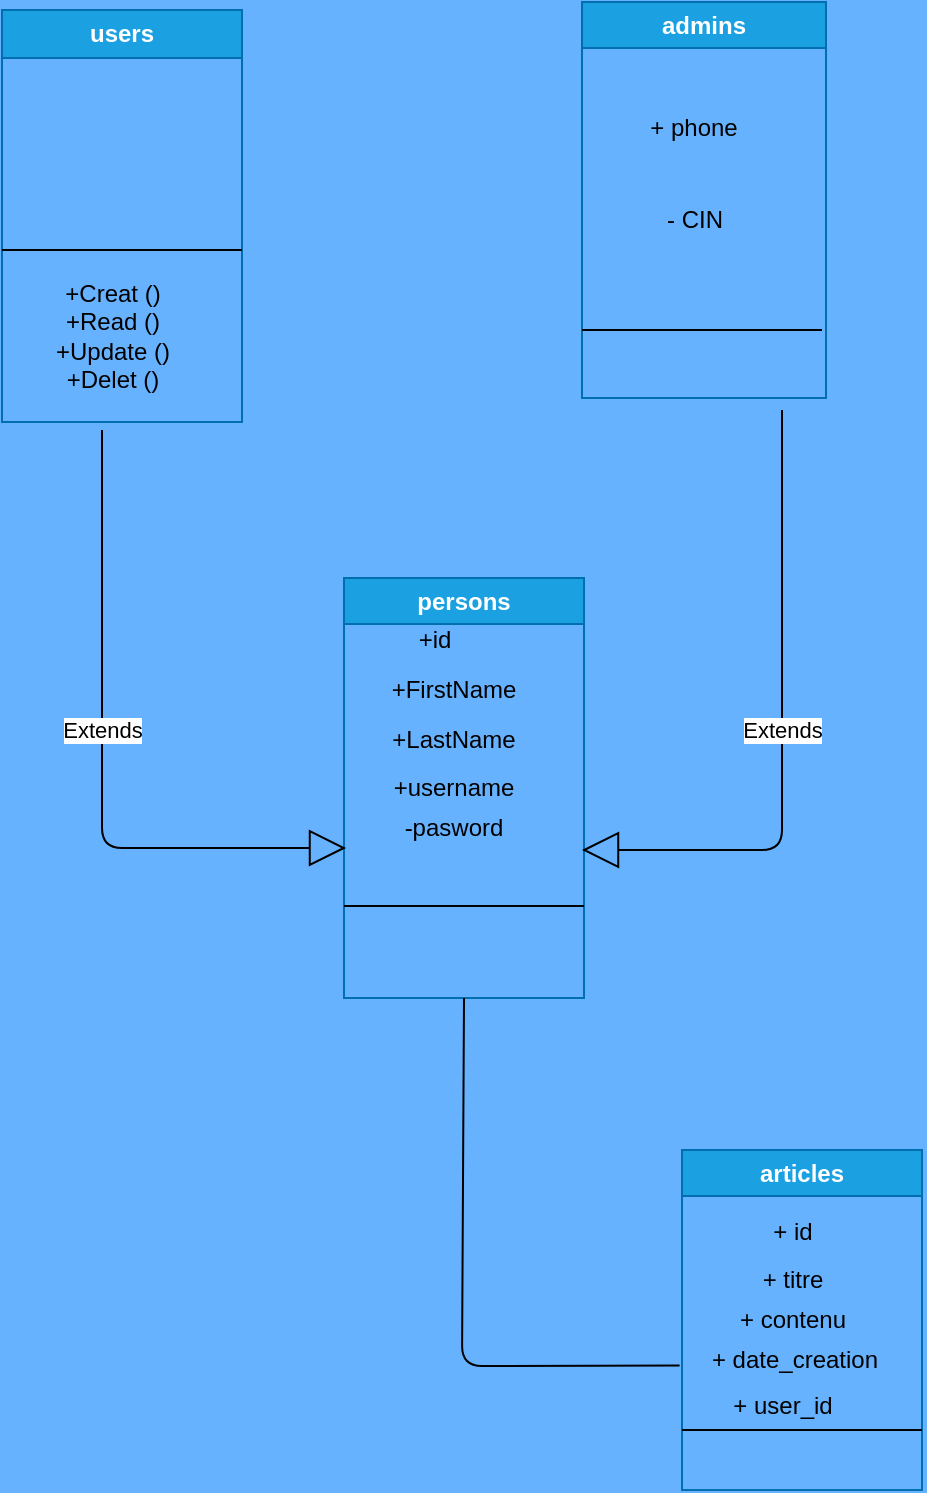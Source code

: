 <mxfile>
    <diagram id="nZVyrWUcl1V80BqenG2O" name="Page-1">
        <mxGraphModel dx="1061" dy="902" grid="0" gridSize="10" guides="1" tooltips="1" connect="1" arrows="1" fold="1" page="0" pageScale="1" pageWidth="850" pageHeight="1100" background="#66B2FF" math="0" shadow="0">
            <root>
                <mxCell id="0"/>
                <mxCell id="1" parent="0"/>
                <mxCell id="3" value="users" style="swimlane;whiteSpace=wrap;html=1;startSize=24;fillColor=#1ba1e2;fontColor=#ffffff;strokeColor=#006EAF;" parent="1" vertex="1">
                    <mxGeometry x="-60" y="-16" width="120" height="206" as="geometry"/>
                </mxCell>
                <mxCell id="4" value="" style="endArrow=none;html=1;" parent="3" edge="1">
                    <mxGeometry width="50" height="50" relative="1" as="geometry">
                        <mxPoint y="120" as="sourcePoint"/>
                        <mxPoint x="120" y="120" as="targetPoint"/>
                    </mxGeometry>
                </mxCell>
                <mxCell id="5" value="+Creat ()&lt;br&gt;+Read ()&lt;br&gt;+Update ()&lt;br&gt;+Delet ()" style="text;html=1;align=center;verticalAlign=middle;resizable=0;points=[];autosize=1;strokeColor=none;fillColor=none;" parent="3" vertex="1">
                    <mxGeometry x="15" y="128" width="80" height="70" as="geometry"/>
                </mxCell>
                <mxCell id="6" value="admins" style="swimlane;whiteSpace=wrap;html=1;fillColor=#1ba1e2;fontColor=#ffffff;strokeColor=#006EAF;" parent="1" vertex="1">
                    <mxGeometry x="230" y="-20" width="122" height="198" as="geometry"/>
                </mxCell>
                <mxCell id="7" value="&lt;div style=&quot;direction: rtl;&quot;&gt;&lt;span style=&quot;background-color: initial;&quot;&gt;phone +&lt;/span&gt;&lt;/div&gt;" style="text;html=1;strokeColor=none;fillColor=none;align=center;verticalAlign=middle;whiteSpace=wrap;rounded=0;" parent="6" vertex="1">
                    <mxGeometry x="26" y="48" width="60" height="30" as="geometry"/>
                </mxCell>
                <mxCell id="8" value="- CIN" style="text;html=1;align=center;verticalAlign=middle;resizable=0;points=[];autosize=1;strokeColor=none;fillColor=none;" parent="6" vertex="1">
                    <mxGeometry x="31" y="94" width="50" height="30" as="geometry"/>
                </mxCell>
                <mxCell id="9" value="" style="endArrow=none;html=1;" parent="1" edge="1">
                    <mxGeometry width="50" height="50" relative="1" as="geometry">
                        <mxPoint x="230" y="144" as="sourcePoint"/>
                        <mxPoint x="350" y="144" as="targetPoint"/>
                    </mxGeometry>
                </mxCell>
                <mxCell id="10" value="persons" style="swimlane;whiteSpace=wrap;html=1;fillColor=#1ba1e2;fontColor=#ffffff;strokeColor=#006EAF;" parent="1" vertex="1">
                    <mxGeometry x="111" y="268" width="120" height="210" as="geometry"/>
                </mxCell>
                <mxCell id="11" value="+id" style="text;html=1;align=center;verticalAlign=middle;resizable=0;points=[];autosize=1;strokeColor=none;fillColor=none;" parent="10" vertex="1">
                    <mxGeometry x="25" y="16" width="40" height="30" as="geometry"/>
                </mxCell>
                <mxCell id="12" value="&lt;span style=&quot;&quot;&gt;+FirstName&lt;/span&gt;" style="text;html=1;strokeColor=none;fillColor=none;align=center;verticalAlign=middle;whiteSpace=wrap;rounded=0;" parent="10" vertex="1">
                    <mxGeometry x="25" y="41" width="60" height="30" as="geometry"/>
                </mxCell>
                <mxCell id="13" value="&lt;span style=&quot;&quot;&gt;+LastName&lt;/span&gt;" style="text;html=1;strokeColor=none;fillColor=none;align=center;verticalAlign=middle;whiteSpace=wrap;rounded=0;" parent="10" vertex="1">
                    <mxGeometry x="25" y="66" width="60" height="30" as="geometry"/>
                </mxCell>
                <mxCell id="14" value="&lt;span style=&quot;&quot;&gt;+username&lt;/span&gt;" style="text;html=1;strokeColor=none;fillColor=none;align=center;verticalAlign=middle;whiteSpace=wrap;rounded=0;" parent="10" vertex="1">
                    <mxGeometry x="25" y="90" width="60" height="30" as="geometry"/>
                </mxCell>
                <mxCell id="15" value="&lt;span style=&quot;&quot;&gt;-pasword&lt;/span&gt;" style="text;html=1;strokeColor=none;fillColor=none;align=center;verticalAlign=middle;whiteSpace=wrap;rounded=0;" parent="10" vertex="1">
                    <mxGeometry x="25" y="110" width="60" height="30" as="geometry"/>
                </mxCell>
                <mxCell id="16" value="" style="endArrow=none;html=1;" parent="1" edge="1">
                    <mxGeometry width="50" height="50" relative="1" as="geometry">
                        <mxPoint x="111" y="432.0" as="sourcePoint"/>
                        <mxPoint x="231" y="432.0" as="targetPoint"/>
                    </mxGeometry>
                </mxCell>
                <mxCell id="17" value="articles" style="swimlane;whiteSpace=wrap;html=1;fillColor=#1ba1e2;fontColor=#ffffff;strokeColor=#006EAF;" parent="1" vertex="1">
                    <mxGeometry x="280" y="554" width="120" height="170" as="geometry"/>
                </mxCell>
                <mxCell id="18" value="" style="endArrow=none;html=1;" parent="17" edge="1">
                    <mxGeometry width="50" height="50" relative="1" as="geometry">
                        <mxPoint y="140.0" as="sourcePoint"/>
                        <mxPoint x="120" y="140.0" as="targetPoint"/>
                    </mxGeometry>
                </mxCell>
                <mxCell id="19" value="+ titre" style="text;html=1;align=center;verticalAlign=middle;resizable=0;points=[];autosize=1;strokeColor=none;fillColor=none;" parent="17" vertex="1">
                    <mxGeometry x="30" y="50" width="50" height="30" as="geometry"/>
                </mxCell>
                <mxCell id="20" value="+ id" style="text;html=1;align=center;verticalAlign=middle;resizable=0;points=[];autosize=1;strokeColor=none;fillColor=none;" parent="17" vertex="1">
                    <mxGeometry x="35" y="26" width="40" height="30" as="geometry"/>
                </mxCell>
                <mxCell id="21" value="+ contenu" style="text;html=1;align=center;verticalAlign=middle;resizable=0;points=[];autosize=1;strokeColor=none;fillColor=none;" parent="17" vertex="1">
                    <mxGeometry x="15" y="70" width="80" height="30" as="geometry"/>
                </mxCell>
                <mxCell id="22" value="+ date_creation" style="text;html=1;align=center;verticalAlign=middle;resizable=0;points=[];autosize=1;strokeColor=none;fillColor=none;" parent="17" vertex="1">
                    <mxGeometry x="5" y="92" width="101" height="26" as="geometry"/>
                </mxCell>
                <mxCell id="23" value="" style="endArrow=none;html=1;exitX=0.5;exitY=1;exitDx=0;exitDy=0;entryX=-0.01;entryY=0.809;entryDx=0;entryDy=0;entryPerimeter=0;" parent="1" source="10" edge="1">
                    <mxGeometry width="50" height="50" relative="1" as="geometry">
                        <mxPoint x="200" y="424" as="sourcePoint"/>
                        <mxPoint x="278.8" y="661.81" as="targetPoint"/>
                        <Array as="points">
                            <mxPoint x="170" y="662"/>
                        </Array>
                    </mxGeometry>
                </mxCell>
                <mxCell id="24" value="+ user_id" style="text;html=1;align=center;verticalAlign=middle;resizable=0;points=[];autosize=1;" parent="1" vertex="1">
                    <mxGeometry x="295" y="667" width="70" height="30" as="geometry"/>
                </mxCell>
                <mxCell id="25" value="Extends" style="endArrow=block;endSize=16;endFill=0;html=1;" parent="1" edge="1">
                    <mxGeometry x="-0.094" width="160" relative="1" as="geometry">
                        <mxPoint x="-10" y="194" as="sourcePoint"/>
                        <mxPoint x="112.0" y="403" as="targetPoint"/>
                        <Array as="points">
                            <mxPoint x="-10" y="403"/>
                        </Array>
                        <mxPoint as="offset"/>
                    </mxGeometry>
                </mxCell>
                <mxCell id="26" value="Extends" style="endArrow=block;endSize=16;endFill=0;html=1;" parent="1" edge="1">
                    <mxGeometry width="160" relative="1" as="geometry">
                        <mxPoint x="330" y="184" as="sourcePoint"/>
                        <mxPoint x="230" y="404" as="targetPoint"/>
                        <Array as="points">
                            <mxPoint x="330" y="404"/>
                        </Array>
                        <mxPoint as="offset"/>
                    </mxGeometry>
                </mxCell>
            </root>
        </mxGraphModel>
    </diagram>
</mxfile>